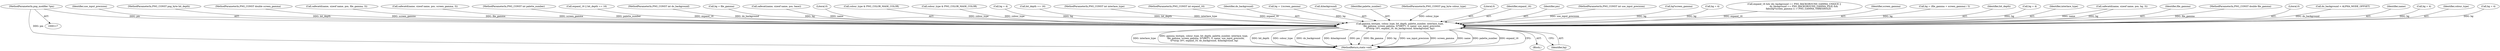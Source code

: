 digraph "0_Android_9d4853418ab2f754c2b63e091c29c5529b8b86ca_44@pointer" {
"1000118" [label="(MethodParameterIn,png_modifier *pm)"];
"1000528" [label="(Call,gamma_test(pm, colour_type, bit_depth, palette_number, interlace_type,\n      file_gamma, screen_gamma, 0/*sBIT*/, 0, name, use_input_precision,\n 0/*strip 16*/, expand_16, do_background, &background, bg))"];
"1000539" [label="(Identifier,use_input_precision)"];
"1000120" [label="(MethodParameterIn,PNG_CONST png_byte bit_depth)"];
"1000124" [label="(MethodParameterIn,PNG_CONST double screen_gamma)"];
"1000404" [label="(Call,safecatd(name, sizeof name, pos, file_gamma, 3))"];
"1000421" [label="(Call,safecatd(name, sizeof name, pos, screen_gamma, 3))"];
"1000121" [label="(MethodParameterIn,PNG_CONST int palette_number)"];
"1000211" [label="(Call,expand_16 || bit_depth == 16)"];
"1000126" [label="(MethodParameterIn,PNG_CONST int do_background)"];
"1000162" [label="(Call,bg = file_gamma)"];
"1000430" [label="(Call,safecat(name, sizeof name, pos, base))"];
"1000536" [label="(Literal,0)"];
"1000375" [label="(Call,colour_type & PNG_COLOR_MASK_COLOR)"];
"1000450" [label="(Call,colour_type & PNG_COLOR_MASK_COLOR)"];
"1000198" [label="(Call,bg = 4)"];
"1000213" [label="(Call,bit_depth == 16)"];
"1000122" [label="(MethodParameterIn,PNG_CONST int interlace_type)"];
"1000127" [label="(MethodParameterIn,PNG_CONST int expand_16)"];
"1000542" [label="(Identifier,do_background)"];
"1000152" [label="(Call,bg = 1/screen_gamma)"];
"1000543" [label="(Call,&background)"];
"1000118" [label="(MethodParameterIn,png_modifier *pm)"];
"1000532" [label="(Identifier,palette_number)"];
"1000119" [label="(MethodParameterIn,PNG_CONST png_byte colour_type)"];
"1000537" [label="(Literal,0)"];
"1000541" [label="(Identifier,expand_16)"];
"1000529" [label="(Identifier,pm)"];
"1000125" [label="(MethodParameterIn,PNG_CONST int use_input_precision)"];
"1000270" [label="(Call,bg*screen_gamma)"];
"1000182" [label="(Call,bg = 4)"];
"1000257" [label="(Call,expand_16 && (do_background == PNG_BACKGROUND_GAMMA_UNIQUE ||\n                           do_background == PNG_BACKGROUND_GAMMA_FILE) &&\n            fabs(bg*screen_gamma-1) > PNG_GAMMA_THRESHOLD)"];
"1000535" [label="(Identifier,screen_gamma)"];
"1000170" [label="(Call,bg = (file_gamma + screen_gamma) / 3)"];
"1000528" [label="(Call,gamma_test(pm, colour_type, bit_depth, palette_number, interlace_type,\n      file_gamma, screen_gamma, 0/*sBIT*/, 0, name, use_input_precision,\n 0/*strip 16*/, expand_16, do_background, &background, bg))"];
"1000531" [label="(Identifier,bit_depth)"];
"1000190" [label="(Call,bg = 4)"];
"1000533" [label="(Identifier,interlace_type)"];
"1000521" [label="(Call,safecatd(name, sizeof name, pos, bg, 3))"];
"1000534" [label="(Identifier,file_gamma)"];
"1000546" [label="(MethodReturn,static void)"];
"1000128" [label="(Block,)"];
"1000123" [label="(MethodParameterIn,PNG_CONST double file_gamma)"];
"1000540" [label="(Literal,0)"];
"1000437" [label="(Call,do_background < ALPHA_MODE_OFFSET)"];
"1000545" [label="(Identifier,bg)"];
"1000538" [label="(Identifier,name)"];
"1000206" [label="(Call,bg = 4)"];
"1000530" [label="(Identifier,colour_type)"];
"1000144" [label="(Call,bg = 4)"];
"1000118" -> "1000117"  [label="AST: "];
"1000118" -> "1000546"  [label="DDG: pm"];
"1000118" -> "1000528"  [label="DDG: pm"];
"1000528" -> "1000128"  [label="AST: "];
"1000528" -> "1000545"  [label="CFG: "];
"1000529" -> "1000528"  [label="AST: "];
"1000530" -> "1000528"  [label="AST: "];
"1000531" -> "1000528"  [label="AST: "];
"1000532" -> "1000528"  [label="AST: "];
"1000533" -> "1000528"  [label="AST: "];
"1000534" -> "1000528"  [label="AST: "];
"1000535" -> "1000528"  [label="AST: "];
"1000536" -> "1000528"  [label="AST: "];
"1000537" -> "1000528"  [label="AST: "];
"1000538" -> "1000528"  [label="AST: "];
"1000539" -> "1000528"  [label="AST: "];
"1000540" -> "1000528"  [label="AST: "];
"1000541" -> "1000528"  [label="AST: "];
"1000542" -> "1000528"  [label="AST: "];
"1000543" -> "1000528"  [label="AST: "];
"1000545" -> "1000528"  [label="AST: "];
"1000546" -> "1000528"  [label="CFG: "];
"1000528" -> "1000546"  [label="DDG: interlace_type"];
"1000528" -> "1000546"  [label="DDG: gamma_test(pm, colour_type, bit_depth, palette_number, interlace_type,\n      file_gamma, screen_gamma, 0/*sBIT*/, 0, name, use_input_precision,\n 0/*strip 16*/, expand_16, do_background, &background, bg)"];
"1000528" -> "1000546"  [label="DDG: bit_depth"];
"1000528" -> "1000546"  [label="DDG: colour_type"];
"1000528" -> "1000546"  [label="DDG: do_background"];
"1000528" -> "1000546"  [label="DDG: &background"];
"1000528" -> "1000546"  [label="DDG: pm"];
"1000528" -> "1000546"  [label="DDG: file_gamma"];
"1000528" -> "1000546"  [label="DDG: bg"];
"1000528" -> "1000546"  [label="DDG: use_input_precision"];
"1000528" -> "1000546"  [label="DDG: screen_gamma"];
"1000528" -> "1000546"  [label="DDG: name"];
"1000528" -> "1000546"  [label="DDG: palette_number"];
"1000528" -> "1000546"  [label="DDG: expand_16"];
"1000375" -> "1000528"  [label="DDG: colour_type"];
"1000450" -> "1000528"  [label="DDG: colour_type"];
"1000119" -> "1000528"  [label="DDG: colour_type"];
"1000213" -> "1000528"  [label="DDG: bit_depth"];
"1000120" -> "1000528"  [label="DDG: bit_depth"];
"1000121" -> "1000528"  [label="DDG: palette_number"];
"1000122" -> "1000528"  [label="DDG: interlace_type"];
"1000404" -> "1000528"  [label="DDG: file_gamma"];
"1000123" -> "1000528"  [label="DDG: file_gamma"];
"1000421" -> "1000528"  [label="DDG: screen_gamma"];
"1000124" -> "1000528"  [label="DDG: screen_gamma"];
"1000521" -> "1000528"  [label="DDG: name"];
"1000521" -> "1000528"  [label="DDG: bg"];
"1000430" -> "1000528"  [label="DDG: name"];
"1000125" -> "1000528"  [label="DDG: use_input_precision"];
"1000257" -> "1000528"  [label="DDG: expand_16"];
"1000211" -> "1000528"  [label="DDG: expand_16"];
"1000127" -> "1000528"  [label="DDG: expand_16"];
"1000437" -> "1000528"  [label="DDG: do_background"];
"1000126" -> "1000528"  [label="DDG: do_background"];
"1000190" -> "1000528"  [label="DDG: bg"];
"1000198" -> "1000528"  [label="DDG: bg"];
"1000162" -> "1000528"  [label="DDG: bg"];
"1000206" -> "1000528"  [label="DDG: bg"];
"1000152" -> "1000528"  [label="DDG: bg"];
"1000144" -> "1000528"  [label="DDG: bg"];
"1000170" -> "1000528"  [label="DDG: bg"];
"1000270" -> "1000528"  [label="DDG: bg"];
"1000182" -> "1000528"  [label="DDG: bg"];
}

